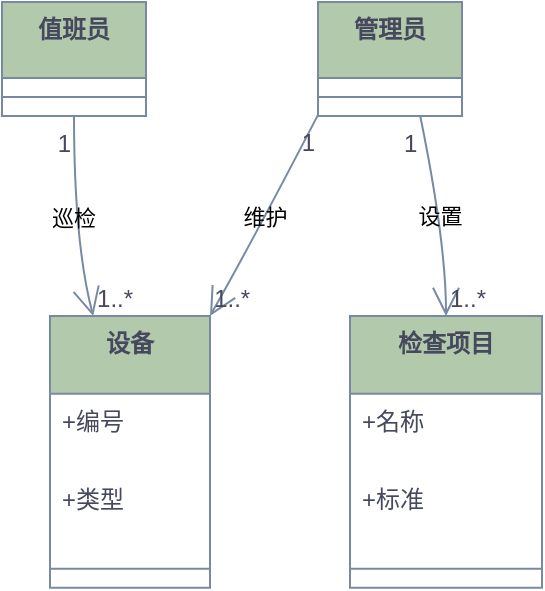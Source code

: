 <mxfile version="26.2.15">
  <diagram name="第 1 页" id="mg6wLWDaSiYKBbGN4zWl">
    <mxGraphModel dx="1213" dy="828" grid="1" gridSize="10" guides="1" tooltips="1" connect="1" arrows="1" fold="1" page="1" pageScale="1" pageWidth="827" pageHeight="1169" math="0" shadow="0">
      <root>
        <mxCell id="0" />
        <mxCell id="1" parent="0" />
        <mxCell id="RgBtzCxkIrrn3NLuinMr-1" value="值班员" style="swimlane;fontStyle=1;align=center;verticalAlign=top;childLayout=stackLayout;horizontal=1;startSize=38;horizontalStack=0;resizeParent=1;resizeParentMax=0;resizeLast=0;collapsible=0;marginBottom=0;labelBackgroundColor=none;fillColor=#B2C9AB;strokeColor=#788AA3;fontColor=#46495D;" vertex="1" parent="1">
          <mxGeometry x="20" y="20" width="72" height="57" as="geometry" />
        </mxCell>
        <mxCell id="RgBtzCxkIrrn3NLuinMr-2" style="line;strokeWidth=1;fillColor=none;align=left;verticalAlign=middle;spacingTop=-1;spacingLeft=3;spacingRight=3;rotatable=0;labelPosition=right;points=[];portConstraint=eastwest;strokeColor=#788AA3;labelBackgroundColor=none;fontColor=#46495D;" vertex="1" parent="RgBtzCxkIrrn3NLuinMr-1">
          <mxGeometry y="38" width="72" height="19" as="geometry" />
        </mxCell>
        <mxCell id="RgBtzCxkIrrn3NLuinMr-3" value="管理员" style="swimlane;fontStyle=1;align=center;verticalAlign=top;childLayout=stackLayout;horizontal=1;startSize=38;horizontalStack=0;resizeParent=1;resizeParentMax=0;resizeLast=0;collapsible=0;marginBottom=0;labelBackgroundColor=none;fillColor=#B2C9AB;strokeColor=#788AA3;fontColor=#46495D;" vertex="1" parent="1">
          <mxGeometry x="178" y="20" width="72" height="57" as="geometry" />
        </mxCell>
        <mxCell id="RgBtzCxkIrrn3NLuinMr-4" style="line;strokeWidth=1;fillColor=none;align=left;verticalAlign=middle;spacingTop=-1;spacingLeft=3;spacingRight=3;rotatable=0;labelPosition=right;points=[];portConstraint=eastwest;strokeColor=#788AA3;labelBackgroundColor=none;fontColor=#46495D;" vertex="1" parent="RgBtzCxkIrrn3NLuinMr-3">
          <mxGeometry y="38" width="72" height="19" as="geometry" />
        </mxCell>
        <mxCell id="RgBtzCxkIrrn3NLuinMr-5" value="设备" style="swimlane;fontStyle=1;align=center;verticalAlign=top;childLayout=stackLayout;horizontal=1;startSize=38.857;horizontalStack=0;resizeParent=1;resizeParentMax=0;resizeLast=0;collapsible=0;marginBottom=0;labelBackgroundColor=none;fillColor=#B2C9AB;strokeColor=#788AA3;fontColor=#46495D;" vertex="1" parent="1">
          <mxGeometry x="44" y="177" width="80" height="135.857" as="geometry" />
        </mxCell>
        <mxCell id="RgBtzCxkIrrn3NLuinMr-6" value="+编号" style="text;strokeColor=none;fillColor=none;align=left;verticalAlign=top;spacingLeft=4;spacingRight=4;overflow=hidden;rotatable=0;points=[[0,0.5],[1,0.5]];portConstraint=eastwest;labelBackgroundColor=none;fontColor=#46495D;" vertex="1" parent="RgBtzCxkIrrn3NLuinMr-5">
          <mxGeometry y="38.857" width="80" height="39" as="geometry" />
        </mxCell>
        <mxCell id="RgBtzCxkIrrn3NLuinMr-7" value="+类型" style="text;strokeColor=none;fillColor=none;align=left;verticalAlign=top;spacingLeft=4;spacingRight=4;overflow=hidden;rotatable=0;points=[[0,0.5],[1,0.5]];portConstraint=eastwest;labelBackgroundColor=none;fontColor=#46495D;" vertex="1" parent="RgBtzCxkIrrn3NLuinMr-5">
          <mxGeometry y="77.857" width="80" height="39" as="geometry" />
        </mxCell>
        <mxCell id="RgBtzCxkIrrn3NLuinMr-8" style="line;strokeWidth=1;fillColor=none;align=left;verticalAlign=middle;spacingTop=-1;spacingLeft=3;spacingRight=3;rotatable=0;labelPosition=right;points=[];portConstraint=eastwest;strokeColor=#788AA3;labelBackgroundColor=none;fontColor=#46495D;" vertex="1" parent="RgBtzCxkIrrn3NLuinMr-5">
          <mxGeometry y="116.857" width="80" height="19" as="geometry" />
        </mxCell>
        <mxCell id="RgBtzCxkIrrn3NLuinMr-9" value="检查项目" style="swimlane;fontStyle=1;align=center;verticalAlign=top;childLayout=stackLayout;horizontal=1;startSize=38.857;horizontalStack=0;resizeParent=1;resizeParentMax=0;resizeLast=0;collapsible=0;marginBottom=0;labelBackgroundColor=none;fillColor=#B2C9AB;strokeColor=#788AA3;fontColor=#46495D;" vertex="1" parent="1">
          <mxGeometry x="194" y="177" width="96" height="135.857" as="geometry" />
        </mxCell>
        <mxCell id="RgBtzCxkIrrn3NLuinMr-10" value="+名称" style="text;strokeColor=none;fillColor=none;align=left;verticalAlign=top;spacingLeft=4;spacingRight=4;overflow=hidden;rotatable=0;points=[[0,0.5],[1,0.5]];portConstraint=eastwest;labelBackgroundColor=none;fontColor=#46495D;" vertex="1" parent="RgBtzCxkIrrn3NLuinMr-9">
          <mxGeometry y="38.857" width="96" height="39" as="geometry" />
        </mxCell>
        <mxCell id="RgBtzCxkIrrn3NLuinMr-11" value="+标准" style="text;strokeColor=none;fillColor=none;align=left;verticalAlign=top;spacingLeft=4;spacingRight=4;overflow=hidden;rotatable=0;points=[[0,0.5],[1,0.5]];portConstraint=eastwest;labelBackgroundColor=none;fontColor=#46495D;" vertex="1" parent="RgBtzCxkIrrn3NLuinMr-9">
          <mxGeometry y="77.857" width="96" height="39" as="geometry" />
        </mxCell>
        <mxCell id="RgBtzCxkIrrn3NLuinMr-12" style="line;strokeWidth=1;fillColor=none;align=left;verticalAlign=middle;spacingTop=-1;spacingLeft=3;spacingRight=3;rotatable=0;labelPosition=right;points=[];portConstraint=eastwest;strokeColor=#788AA3;labelBackgroundColor=none;fontColor=#46495D;" vertex="1" parent="RgBtzCxkIrrn3NLuinMr-9">
          <mxGeometry y="116.857" width="96" height="19" as="geometry" />
        </mxCell>
        <mxCell id="RgBtzCxkIrrn3NLuinMr-13" value="巡检" style="curved=1;startArrow=none;endArrow=open;endSize=12;exitX=0.5;exitY=1;entryX=0.27;entryY=0;rounded=0;labelBackgroundColor=none;strokeColor=#788AA3;fontColor=default;" edge="1" parent="1" source="RgBtzCxkIrrn3NLuinMr-1" target="RgBtzCxkIrrn3NLuinMr-5">
          <mxGeometry relative="1" as="geometry">
            <Array as="points">
              <mxPoint x="56" y="140" />
            </Array>
          </mxGeometry>
        </mxCell>
        <mxCell id="RgBtzCxkIrrn3NLuinMr-14" value="1" style="edgeLabel;resizable=0;labelBackgroundColor=none;fontSize=12;align=right;verticalAlign=top;fontColor=#46495D;" vertex="1" parent="RgBtzCxkIrrn3NLuinMr-13">
          <mxGeometry x="-1" relative="1" as="geometry" />
        </mxCell>
        <mxCell id="RgBtzCxkIrrn3NLuinMr-15" value="1..*" style="edgeLabel;resizable=0;labelBackgroundColor=none;fontSize=12;align=left;verticalAlign=bottom;fontColor=#46495D;" vertex="1" parent="RgBtzCxkIrrn3NLuinMr-13">
          <mxGeometry x="1" relative="1" as="geometry" />
        </mxCell>
        <mxCell id="RgBtzCxkIrrn3NLuinMr-16" value="维护" style="curved=1;startArrow=none;endArrow=open;endSize=12;exitX=0;exitY=0.99;entryX=1;entryY=0;rounded=0;labelBackgroundColor=none;strokeColor=#788AA3;fontColor=default;" edge="1" parent="1" source="RgBtzCxkIrrn3NLuinMr-3" target="RgBtzCxkIrrn3NLuinMr-5">
          <mxGeometry relative="1" as="geometry">
            <Array as="points">
              <mxPoint x="145" y="140" />
            </Array>
          </mxGeometry>
        </mxCell>
        <mxCell id="RgBtzCxkIrrn3NLuinMr-17" value="1" style="edgeLabel;resizable=0;labelBackgroundColor=none;fontSize=12;align=right;verticalAlign=top;fontColor=#46495D;" vertex="1" parent="RgBtzCxkIrrn3NLuinMr-16">
          <mxGeometry x="-1" relative="1" as="geometry" />
        </mxCell>
        <mxCell id="RgBtzCxkIrrn3NLuinMr-18" value="1..*" style="edgeLabel;resizable=0;labelBackgroundColor=none;fontSize=12;align=left;verticalAlign=bottom;fontColor=#46495D;" vertex="1" parent="RgBtzCxkIrrn3NLuinMr-16">
          <mxGeometry x="1" relative="1" as="geometry" />
        </mxCell>
        <mxCell id="RgBtzCxkIrrn3NLuinMr-19" value="设置" style="curved=1;startArrow=none;endArrow=open;endSize=12;exitX=0.71;exitY=1;entryX=0.5;entryY=0;rounded=0;labelBackgroundColor=none;strokeColor=#788AA3;fontColor=default;" edge="1" parent="1" source="RgBtzCxkIrrn3NLuinMr-3" target="RgBtzCxkIrrn3NLuinMr-9">
          <mxGeometry relative="1" as="geometry">
            <Array as="points">
              <mxPoint x="242" y="140" />
            </Array>
          </mxGeometry>
        </mxCell>
        <mxCell id="RgBtzCxkIrrn3NLuinMr-20" value="1" style="edgeLabel;resizable=0;labelBackgroundColor=none;fontSize=12;align=right;verticalAlign=top;fontColor=#46495D;" vertex="1" parent="RgBtzCxkIrrn3NLuinMr-19">
          <mxGeometry x="-1" relative="1" as="geometry" />
        </mxCell>
        <mxCell id="RgBtzCxkIrrn3NLuinMr-21" value="1..*" style="edgeLabel;resizable=0;labelBackgroundColor=none;fontSize=12;align=left;verticalAlign=bottom;fontColor=#46495D;" vertex="1" parent="RgBtzCxkIrrn3NLuinMr-19">
          <mxGeometry x="1" relative="1" as="geometry" />
        </mxCell>
      </root>
    </mxGraphModel>
  </diagram>
</mxfile>
